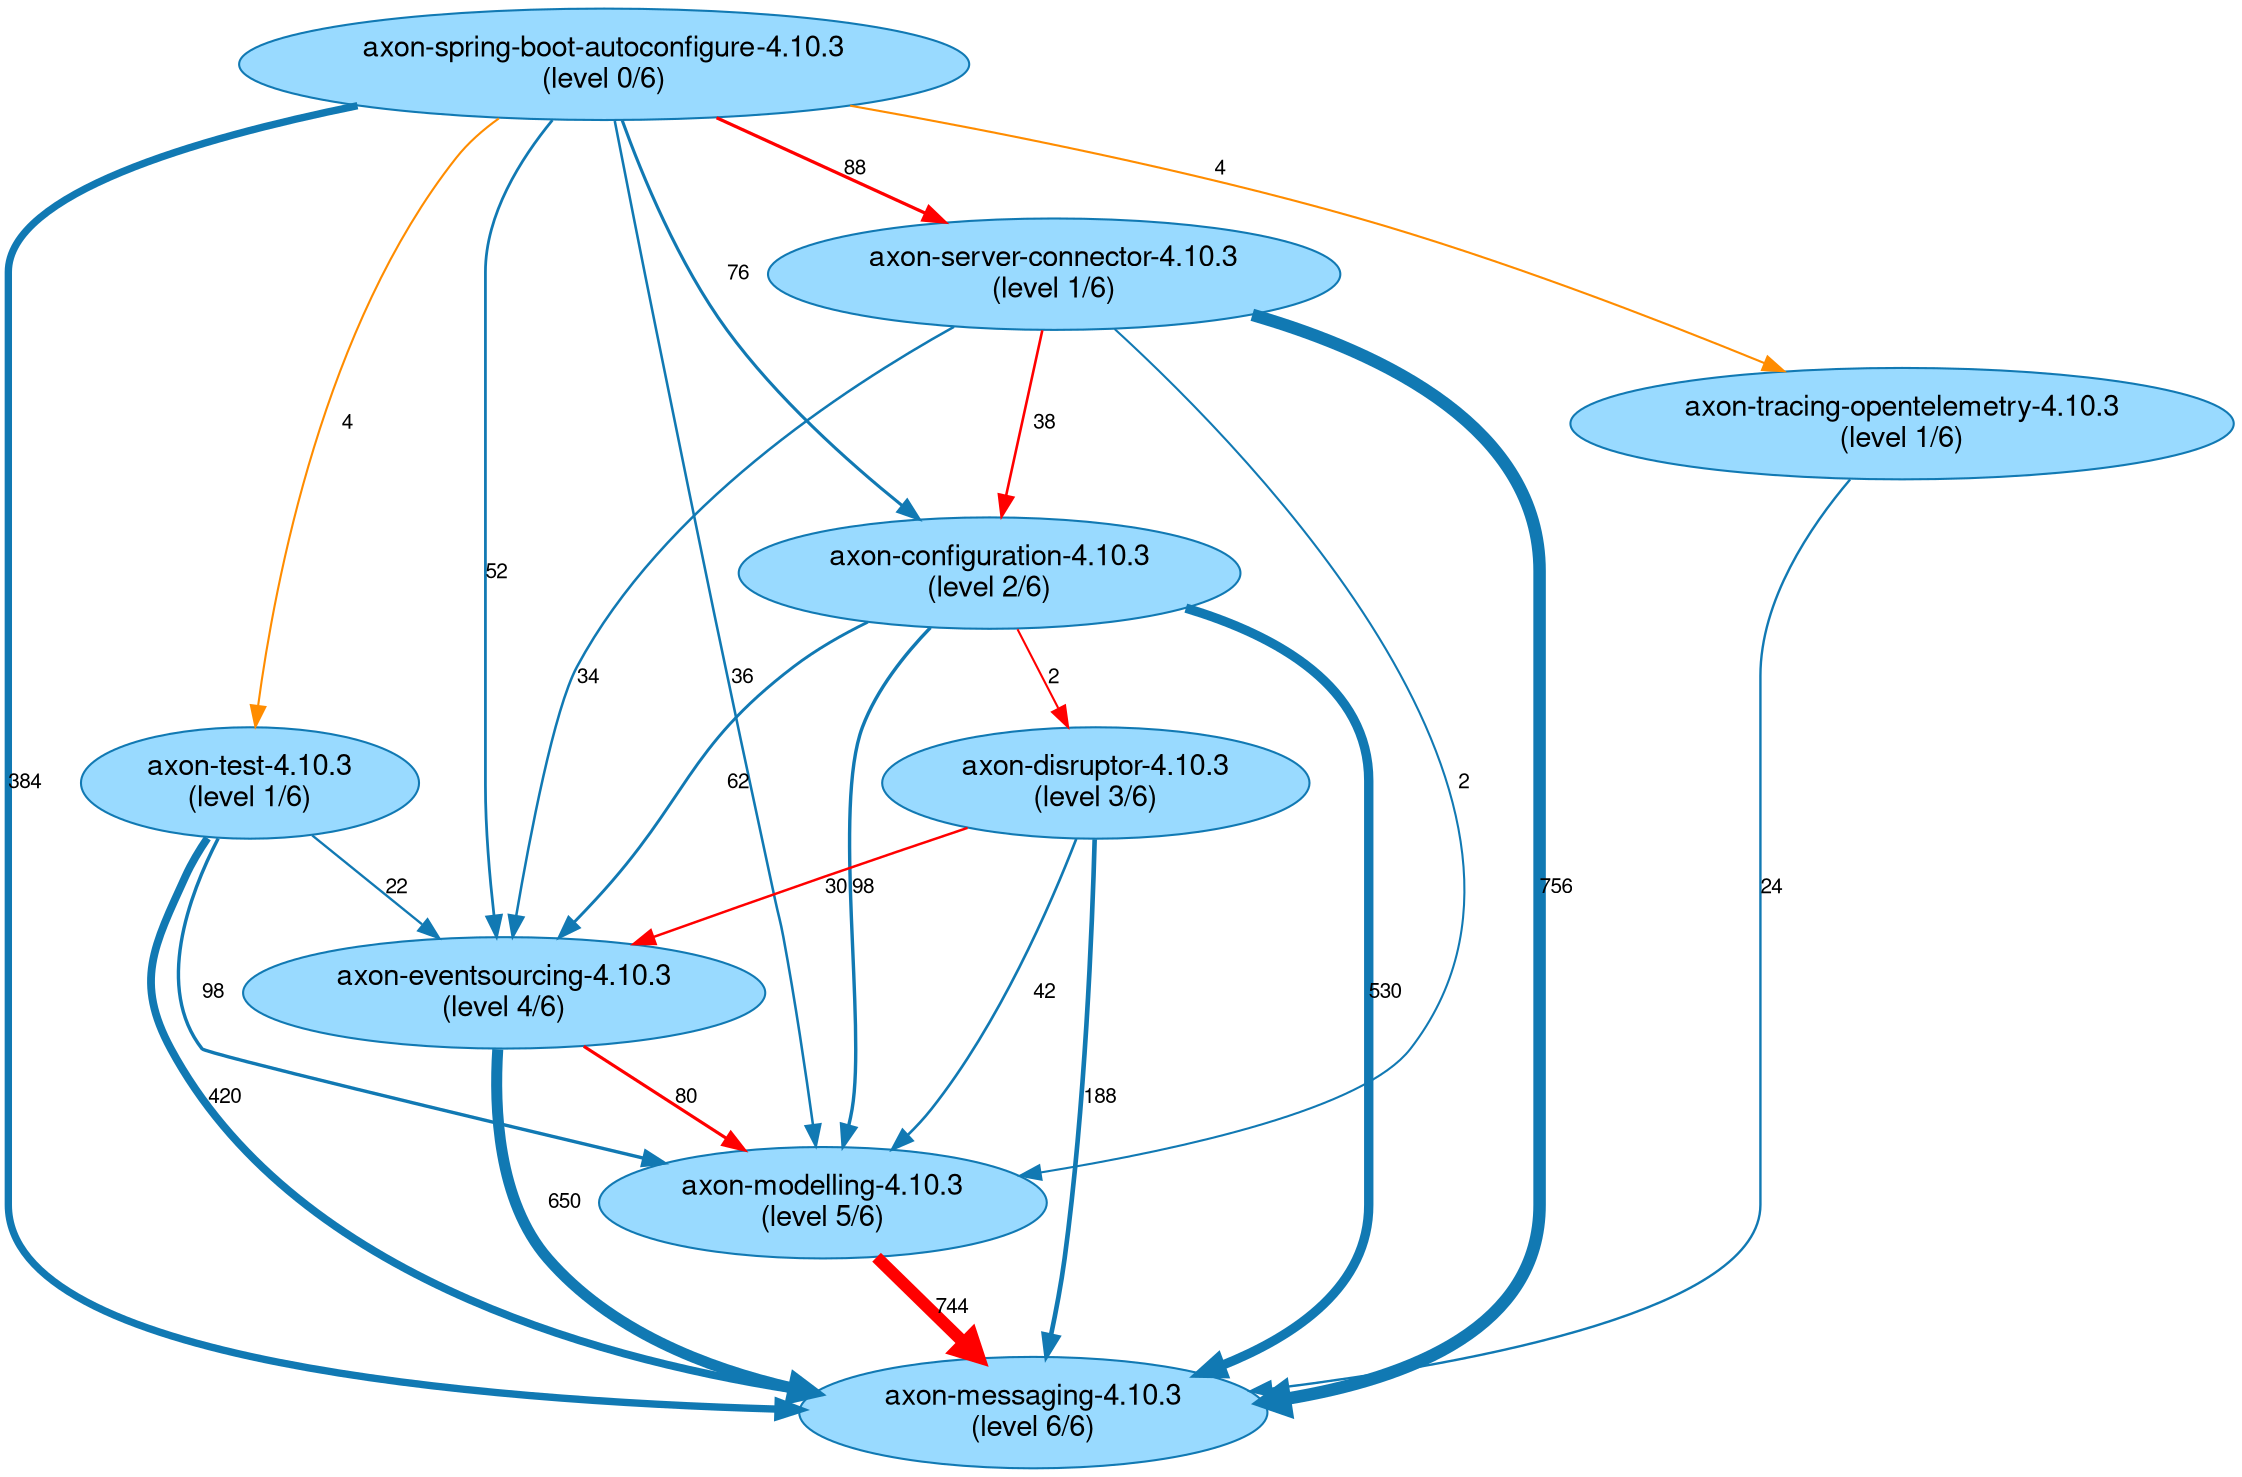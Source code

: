 // This GraphViz dot file was generated by the script convertQueryResultCsvToGraphVizDotFile.sh with default.template

strict digraph JavaArtifactLongestPaths {
    fontname = "Helvetica,Arial,sans-serif";
    node [fontname = "Helvetica,Arial,sans-serif";];
    edge [fontname = "Helvetica,Arial,sans-serif"; fontsize = 10;];
    node [style = filled; fillcolor = "0.560 0.400 0.999";];
    node [color = "0.560 0.900 0.700";];
    edge [color = "0.560 0.900 0.700";];
	"axon-eventsourcing-4.10.3\n(level 4/6)" -> "axon-messaging-4.10.3\n(level 6/6)" [label=650; penwidth=5.3; ];
	"axon-eventsourcing-4.10.3\n(level 4/6)" -> "axon-modelling-4.10.3\n(level 5/6)" [label=80; penwidth=1.52; color="red"; ];
	"axon-spring-boot-autoconfigure-4.10.3\n(level 0/6)" -> "axon-configuration-4.10.3\n(level 2/6)" [label=76; penwidth=1.49; ];
	"axon-spring-boot-autoconfigure-4.10.3\n(level 0/6)" -> "axon-messaging-4.10.3\n(level 6/6)" [label=384; penwidth=3.53; ];
	"axon-spring-boot-autoconfigure-4.10.3\n(level 0/6)" -> "axon-modelling-4.10.3\n(level 5/6)" [label=36; penwidth=1.23; ];
	"axon-spring-boot-autoconfigure-4.10.3\n(level 0/6)" -> "axon-eventsourcing-4.10.3\n(level 4/6)" [label=52; penwidth=1.33; ];
	"axon-spring-boot-autoconfigure-4.10.3\n(level 0/6)" -> "axon-test-4.10.3\n(level 1/6)" [label=4; penwidth=1.01; ];
	"axon-spring-boot-autoconfigure-4.10.3\n(level 0/6)" -> "axon-server-connector-4.10.3\n(level 1/6)" [label=88; penwidth=1.57; color="red"; ];
	"axon-spring-boot-autoconfigure-4.10.3\n(level 0/6)" -> "axon-tracing-opentelemetry-4.10.3\n(level 1/6)" [label=4; penwidth=1.01; ];
	"axon-server-connector-4.10.3\n(level 1/6)" -> "axon-messaging-4.10.3\n(level 6/6)" [label=756; penwidth=6.0; ];
	"axon-server-connector-4.10.3\n(level 1/6)" -> "axon-configuration-4.10.3\n(level 2/6)" [label=38; penwidth=1.24; color="red"; ];
	"axon-server-connector-4.10.3\n(level 1/6)" -> "axon-modelling-4.10.3\n(level 5/6)" [label=2; penwidth=1.0; ];
	"axon-server-connector-4.10.3\n(level 1/6)" -> "axon-eventsourcing-4.10.3\n(level 4/6)" [label=34; penwidth=1.21; ];
	"axon-tracing-opentelemetry-4.10.3\n(level 1/6)" -> "axon-messaging-4.10.3\n(level 6/6)" [label=24; penwidth=1.15; ];
	"axon-configuration-4.10.3\n(level 2/6)" -> "axon-messaging-4.10.3\n(level 6/6)" [label=530; penwidth=4.5; ];
	"axon-configuration-4.10.3\n(level 2/6)" -> "axon-modelling-4.10.3\n(level 5/6)" [label=98; penwidth=1.64; ];
	"axon-configuration-4.10.3\n(level 2/6)" -> "axon-eventsourcing-4.10.3\n(level 4/6)" [label=62; penwidth=1.4; ];
	"axon-configuration-4.10.3\n(level 2/6)" -> "axon-disruptor-4.10.3\n(level 3/6)" [label=2; penwidth=1.0; color="red"; ];
	"axon-modelling-4.10.3\n(level 5/6)" -> "axon-messaging-4.10.3\n(level 6/6)" [label=744; penwidth=5.92; color="red"; ];
	"axon-disruptor-4.10.3\n(level 3/6)" -> "axon-eventsourcing-4.10.3\n(level 4/6)" [label=30; penwidth=1.19; color="red"; ];
	"axon-disruptor-4.10.3\n(level 3/6)" -> "axon-messaging-4.10.3\n(level 6/6)" [label=188; penwidth=2.23; ];
	"axon-disruptor-4.10.3\n(level 3/6)" -> "axon-modelling-4.10.3\n(level 5/6)" [label=42; penwidth=1.27; ];
	"axon-test-4.10.3\n(level 1/6)" -> "axon-modelling-4.10.3\n(level 5/6)" [label=98; penwidth=1.64; ];
	"axon-test-4.10.3\n(level 1/6)" -> "axon-messaging-4.10.3\n(level 6/6)" [label=420; penwidth=3.77; ];
	"axon-test-4.10.3\n(level 1/6)" -> "axon-eventsourcing-4.10.3\n(level 4/6)" [label=22; penwidth=1.13; ];
	"axon-spring-boot-autoconfigure-4.10.3\n(level 0/6)" -> "axon-tracing-opentelemetry-4.10.3\n(level 1/6)" [label=4; penwidth=1.01; color="darkorange"; ];
	"axon-spring-boot-autoconfigure-4.10.3\n(level 0/6)" -> "axon-test-4.10.3\n(level 1/6)" [label=4; penwidth=1.01; color="darkorange"; ];
}
